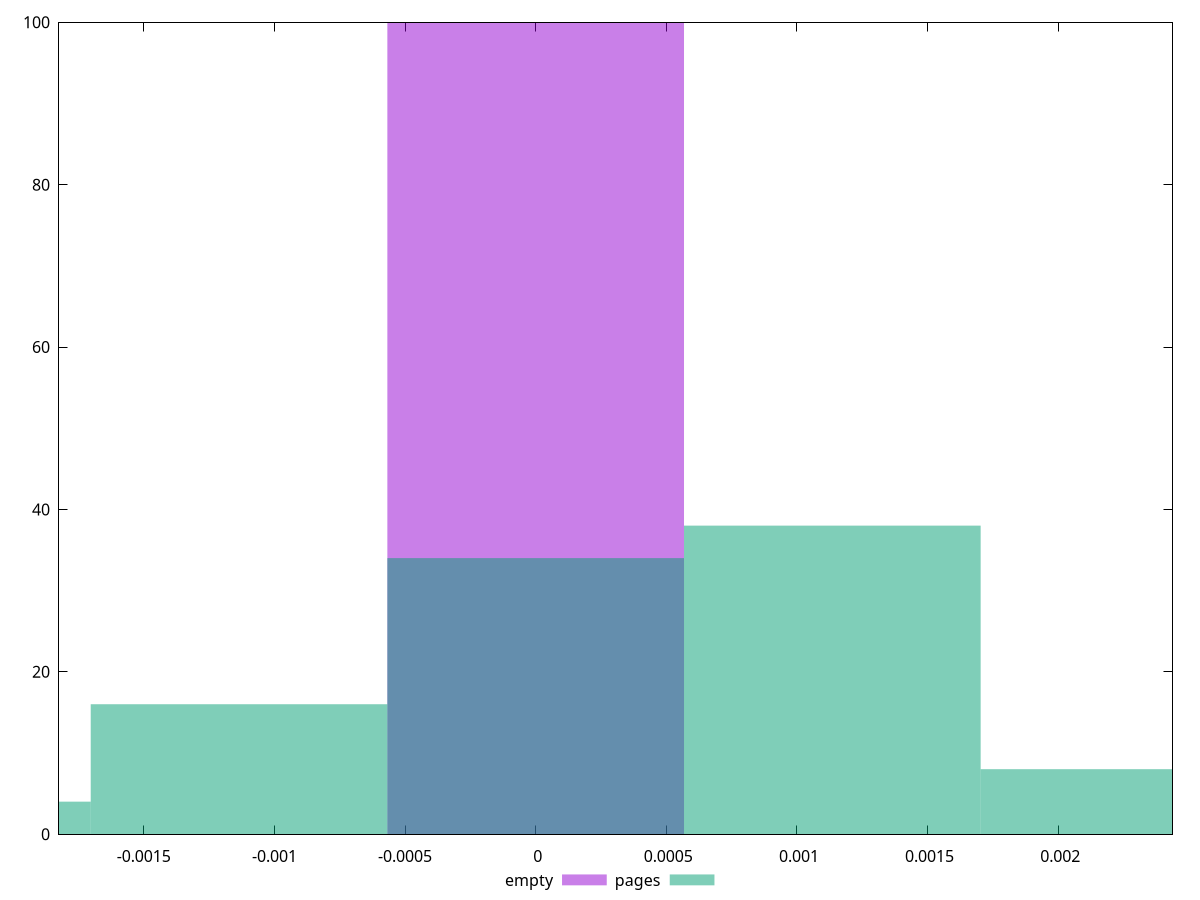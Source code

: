 reset

$empty <<EOF
0 100
EOF

$pages <<EOF
-0.0011355405471836573 16
0 34
0.0011355405471836573 38
-0.0022710810943673146 4
0.0022710810943673146 8
EOF

set key outside below
set boxwidth 0.0011355405471836573
set xrange [-0.001824698904172628:0.002437703013265002]
set yrange [0:100]
set trange [0:100]
set style fill transparent solid 0.5 noborder
set terminal svg size 640, 500 enhanced background rgb 'white'
set output "report_00008_2021-01-22T20:58:29.167/meta/score-difference/comparison/histogram/0_vs_1.svg"

plot $empty title "empty" with boxes, \
     $pages title "pages" with boxes

reset
